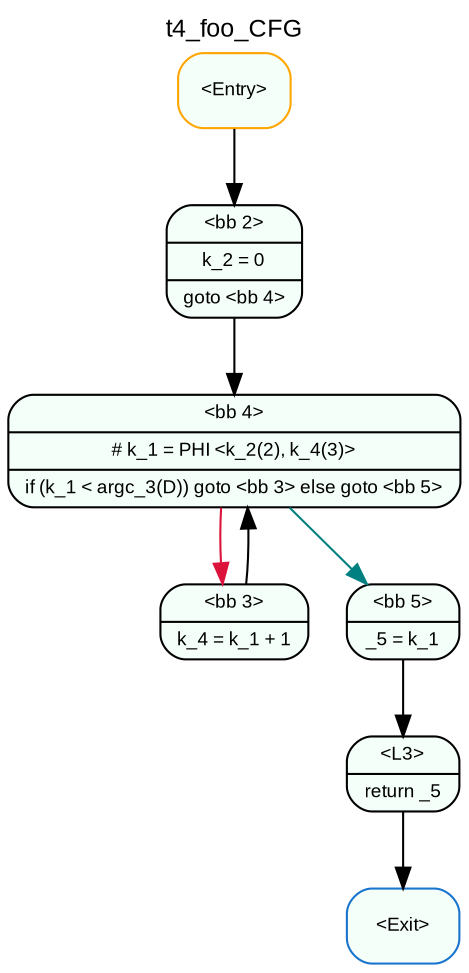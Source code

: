 digraph t4_foo_CFG { 
	label=t4_foo_CFG
	center=true
	labelloc=top
	fontname=Arial
	fontsize=12
	edge[fontname=Arial, fontsize=10]
	node[fontname=Arial, fontsize=9]

		Node_0 -> Node_1 [color=black]
		Node_1 -> Node_2 [color=black]
		Node_2 -> Node_3 [color=crimson]
		Node_3 -> Node_2 [color=black]
		Node_2 -> Node_4 [color=teal]
		Node_4 -> Node_5 [color=black]
		Node_5 -> Node_6 [color=black]

	Node_1 [fillcolor=mintcream, color=black, shape=Mrecord, style=filled, label="{ \<bb 2\>|k_2 = 0|goto \<bb 4\> }"]
	Node_0 [fillcolor=mintcream, color=orange, shape=Mrecord, style=filled, label="{ \<Entry\> }"]
	Node_3 [fillcolor=mintcream, color=black, shape=Mrecord, style=filled, label="{ \<bb 3\>|k_4 = k_1 + 1 }"]
	Node_2 [fillcolor=mintcream, color=black, shape=Mrecord, style=filled, label="{ \<bb 4\>|# k_1 = PHI \<k_2(2), k_4(3)\>|if (k_1 \< argc_3(D)) goto \<bb 3\> else goto \<bb 5\> }"]
	Node_4 [fillcolor=mintcream, color=black, shape=Mrecord, style=filled, label="{ \<bb 5\>|_5 = k_1 }"]
	Node_6 [fillcolor=mintcream, color=dodgerblue3, shape=Mrecord, style=filled, label="{ \<Exit\> }"]
	Node_5 [fillcolor=mintcream, color=black, shape=Mrecord, style=filled, label="{ \<L3\>|return _5 }"]
}
